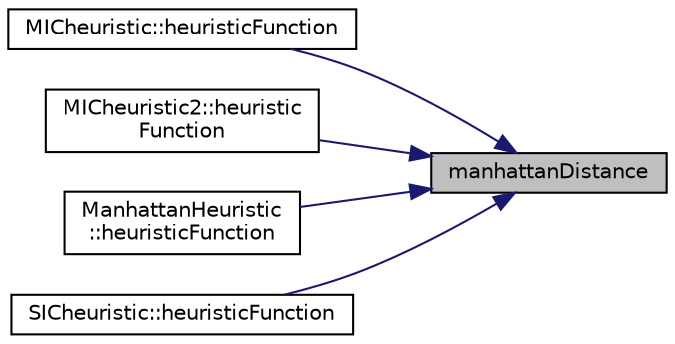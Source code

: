digraph "manhattanDistance"
{
 // INTERACTIVE_SVG=YES
 // LATEX_PDF_SIZE
  edge [fontname="Helvetica",fontsize="10",labelfontname="Helvetica",labelfontsize="10"];
  node [fontname="Helvetica",fontsize="10",shape=record];
  rankdir="RL";
  Node1 [label="manhattanDistance",height=0.2,width=0.4,color="black", fillcolor="grey75", style="filled", fontcolor="black",tooltip=" "];
  Node1 -> Node2 [dir="back",color="midnightblue",fontsize="10",style="solid",fontname="Helvetica"];
  Node2 [label="MICheuristic::heuristicFunction",height=0.2,width=0.4,color="black", fillcolor="white", style="filled",URL="$classMICheuristic.html#a92699a80bb91cfaf247e59a94460ee0c",tooltip=" "];
  Node1 -> Node3 [dir="back",color="midnightblue",fontsize="10",style="solid",fontname="Helvetica"];
  Node3 [label="MICheuristic2::heuristic\lFunction",height=0.2,width=0.4,color="black", fillcolor="white", style="filled",URL="$classMICheuristic2.html#ab285fd2fc619a5735614d4d2df6044a6",tooltip=" "];
  Node1 -> Node4 [dir="back",color="midnightblue",fontsize="10",style="solid",fontname="Helvetica"];
  Node4 [label="ManhattanHeuristic\l::heuristicFunction",height=0.2,width=0.4,color="black", fillcolor="white", style="filled",URL="$classManhattanHeuristic.html#ada25be99f9341514ce33669994a216a9",tooltip=" "];
  Node1 -> Node5 [dir="back",color="midnightblue",fontsize="10",style="solid",fontname="Helvetica"];
  Node5 [label="SICheuristic::heuristicFunction",height=0.2,width=0.4,color="black", fillcolor="white", style="filled",URL="$classSICheuristic.html#a9d183ffdd986d0849f3df1f6631c13b6",tooltip=" "];
}
